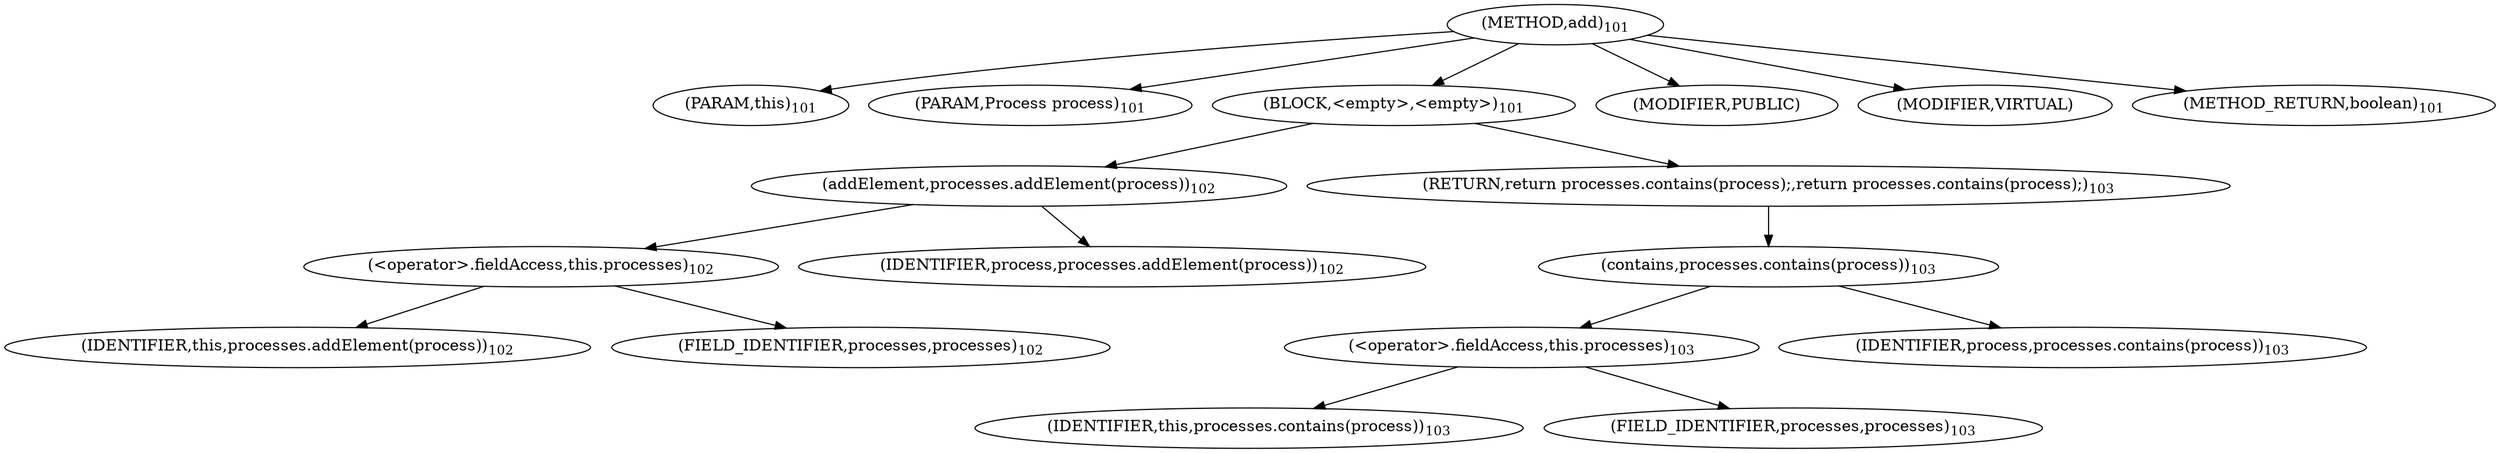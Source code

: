 digraph "add" {  
"100" [label = <(METHOD,add)<SUB>101</SUB>> ]
"101" [label = <(PARAM,this)<SUB>101</SUB>> ]
"102" [label = <(PARAM,Process process)<SUB>101</SUB>> ]
"103" [label = <(BLOCK,&lt;empty&gt;,&lt;empty&gt;)<SUB>101</SUB>> ]
"104" [label = <(addElement,processes.addElement(process))<SUB>102</SUB>> ]
"105" [label = <(&lt;operator&gt;.fieldAccess,this.processes)<SUB>102</SUB>> ]
"106" [label = <(IDENTIFIER,this,processes.addElement(process))<SUB>102</SUB>> ]
"107" [label = <(FIELD_IDENTIFIER,processes,processes)<SUB>102</SUB>> ]
"108" [label = <(IDENTIFIER,process,processes.addElement(process))<SUB>102</SUB>> ]
"109" [label = <(RETURN,return processes.contains(process);,return processes.contains(process);)<SUB>103</SUB>> ]
"110" [label = <(contains,processes.contains(process))<SUB>103</SUB>> ]
"111" [label = <(&lt;operator&gt;.fieldAccess,this.processes)<SUB>103</SUB>> ]
"112" [label = <(IDENTIFIER,this,processes.contains(process))<SUB>103</SUB>> ]
"113" [label = <(FIELD_IDENTIFIER,processes,processes)<SUB>103</SUB>> ]
"114" [label = <(IDENTIFIER,process,processes.contains(process))<SUB>103</SUB>> ]
"115" [label = <(MODIFIER,PUBLIC)> ]
"116" [label = <(MODIFIER,VIRTUAL)> ]
"117" [label = <(METHOD_RETURN,boolean)<SUB>101</SUB>> ]
  "100" -> "101" 
  "100" -> "102" 
  "100" -> "103" 
  "100" -> "115" 
  "100" -> "116" 
  "100" -> "117" 
  "103" -> "104" 
  "103" -> "109" 
  "104" -> "105" 
  "104" -> "108" 
  "105" -> "106" 
  "105" -> "107" 
  "109" -> "110" 
  "110" -> "111" 
  "110" -> "114" 
  "111" -> "112" 
  "111" -> "113" 
}
